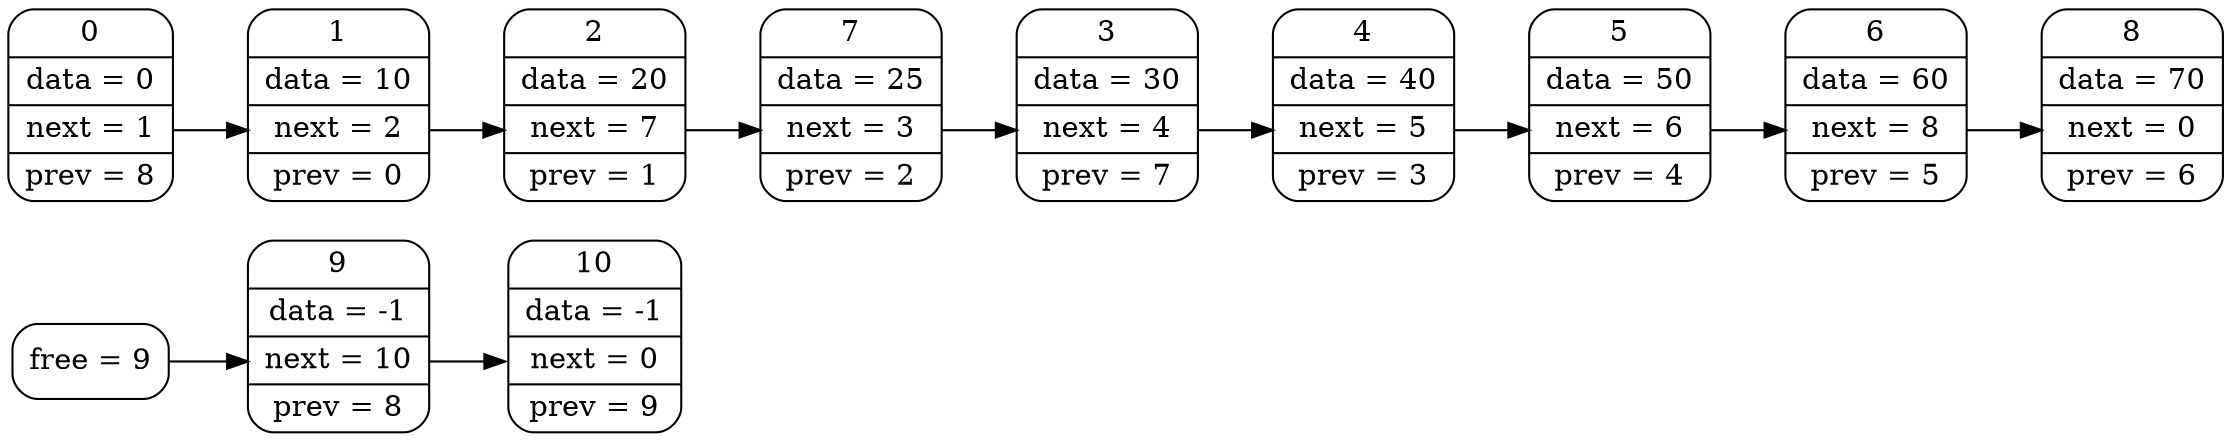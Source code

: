 digraph G
{
rankdir=LR;
node[shape="record", style="rounded"];
title[label = "<f>free = 9"];
0[label = "0|data = 0|<n>next = 1|<p>prev = 8"];
1[label = "1|data = 10|<n>next = 2|<p>prev = 0"];
2[label = "2|data = 20|<n>next = 7|<p>prev = 1"];
3[label = "3|data = 30|<n>next = 4|<p>prev = 7"];
4[label = "4|data = 40|<n>next = 5|<p>prev = 3"];
5[label = "5|data = 50|<n>next = 6|<p>prev = 4"];
6[label = "6|data = 60|<n>next = 8|<p>prev = 5"];
7[label = "7|data = 25|<n>next = 3|<p>prev = 2"];
8[label = "8|data = 70|<n>next = 0|<p>prev = 6"];
9[label = "9|data = -1|<n>next = 10|<p>prev = 8"];
10[label = "10|data = -1|<n>next = 0|<p>prev = 9"];
0:<n>->1:<n>
1:<n>->2:<n>
2:<n>->7:<n>
3:<n>->4:<n>
4:<n>->5:<n>
5:<n>->6:<n>
6:<n>->8:<n>
7:<n>->3:<n>
9:<n>->10:<n>
title:<f>->9:<n>
}
